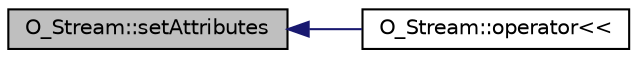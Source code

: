 digraph "O_Stream::setAttributes"
{
  bgcolor="transparent";
  edge [fontname="Helvetica",fontsize="10",labelfontname="Helvetica",labelfontsize="10"];
  node [fontname="Helvetica",fontsize="10",shape=record];
  rankdir="LR";
  Node1 [label="O_Stream::setAttributes",height=0.2,width=0.4,color="black", fillcolor="grey75", style="filled", fontcolor="black"];
  Node1 -> Node2 [dir="back",color="midnightblue",fontsize="10",style="solid",fontname="Helvetica"];
  Node2 [label="O_Stream::operator\<\<",height=0.2,width=0.4,color="black",URL="$classO__Stream.html#a83440ac06a30022bcdc130d830e6c29a",tooltip="overloded output manipulator "];
}
